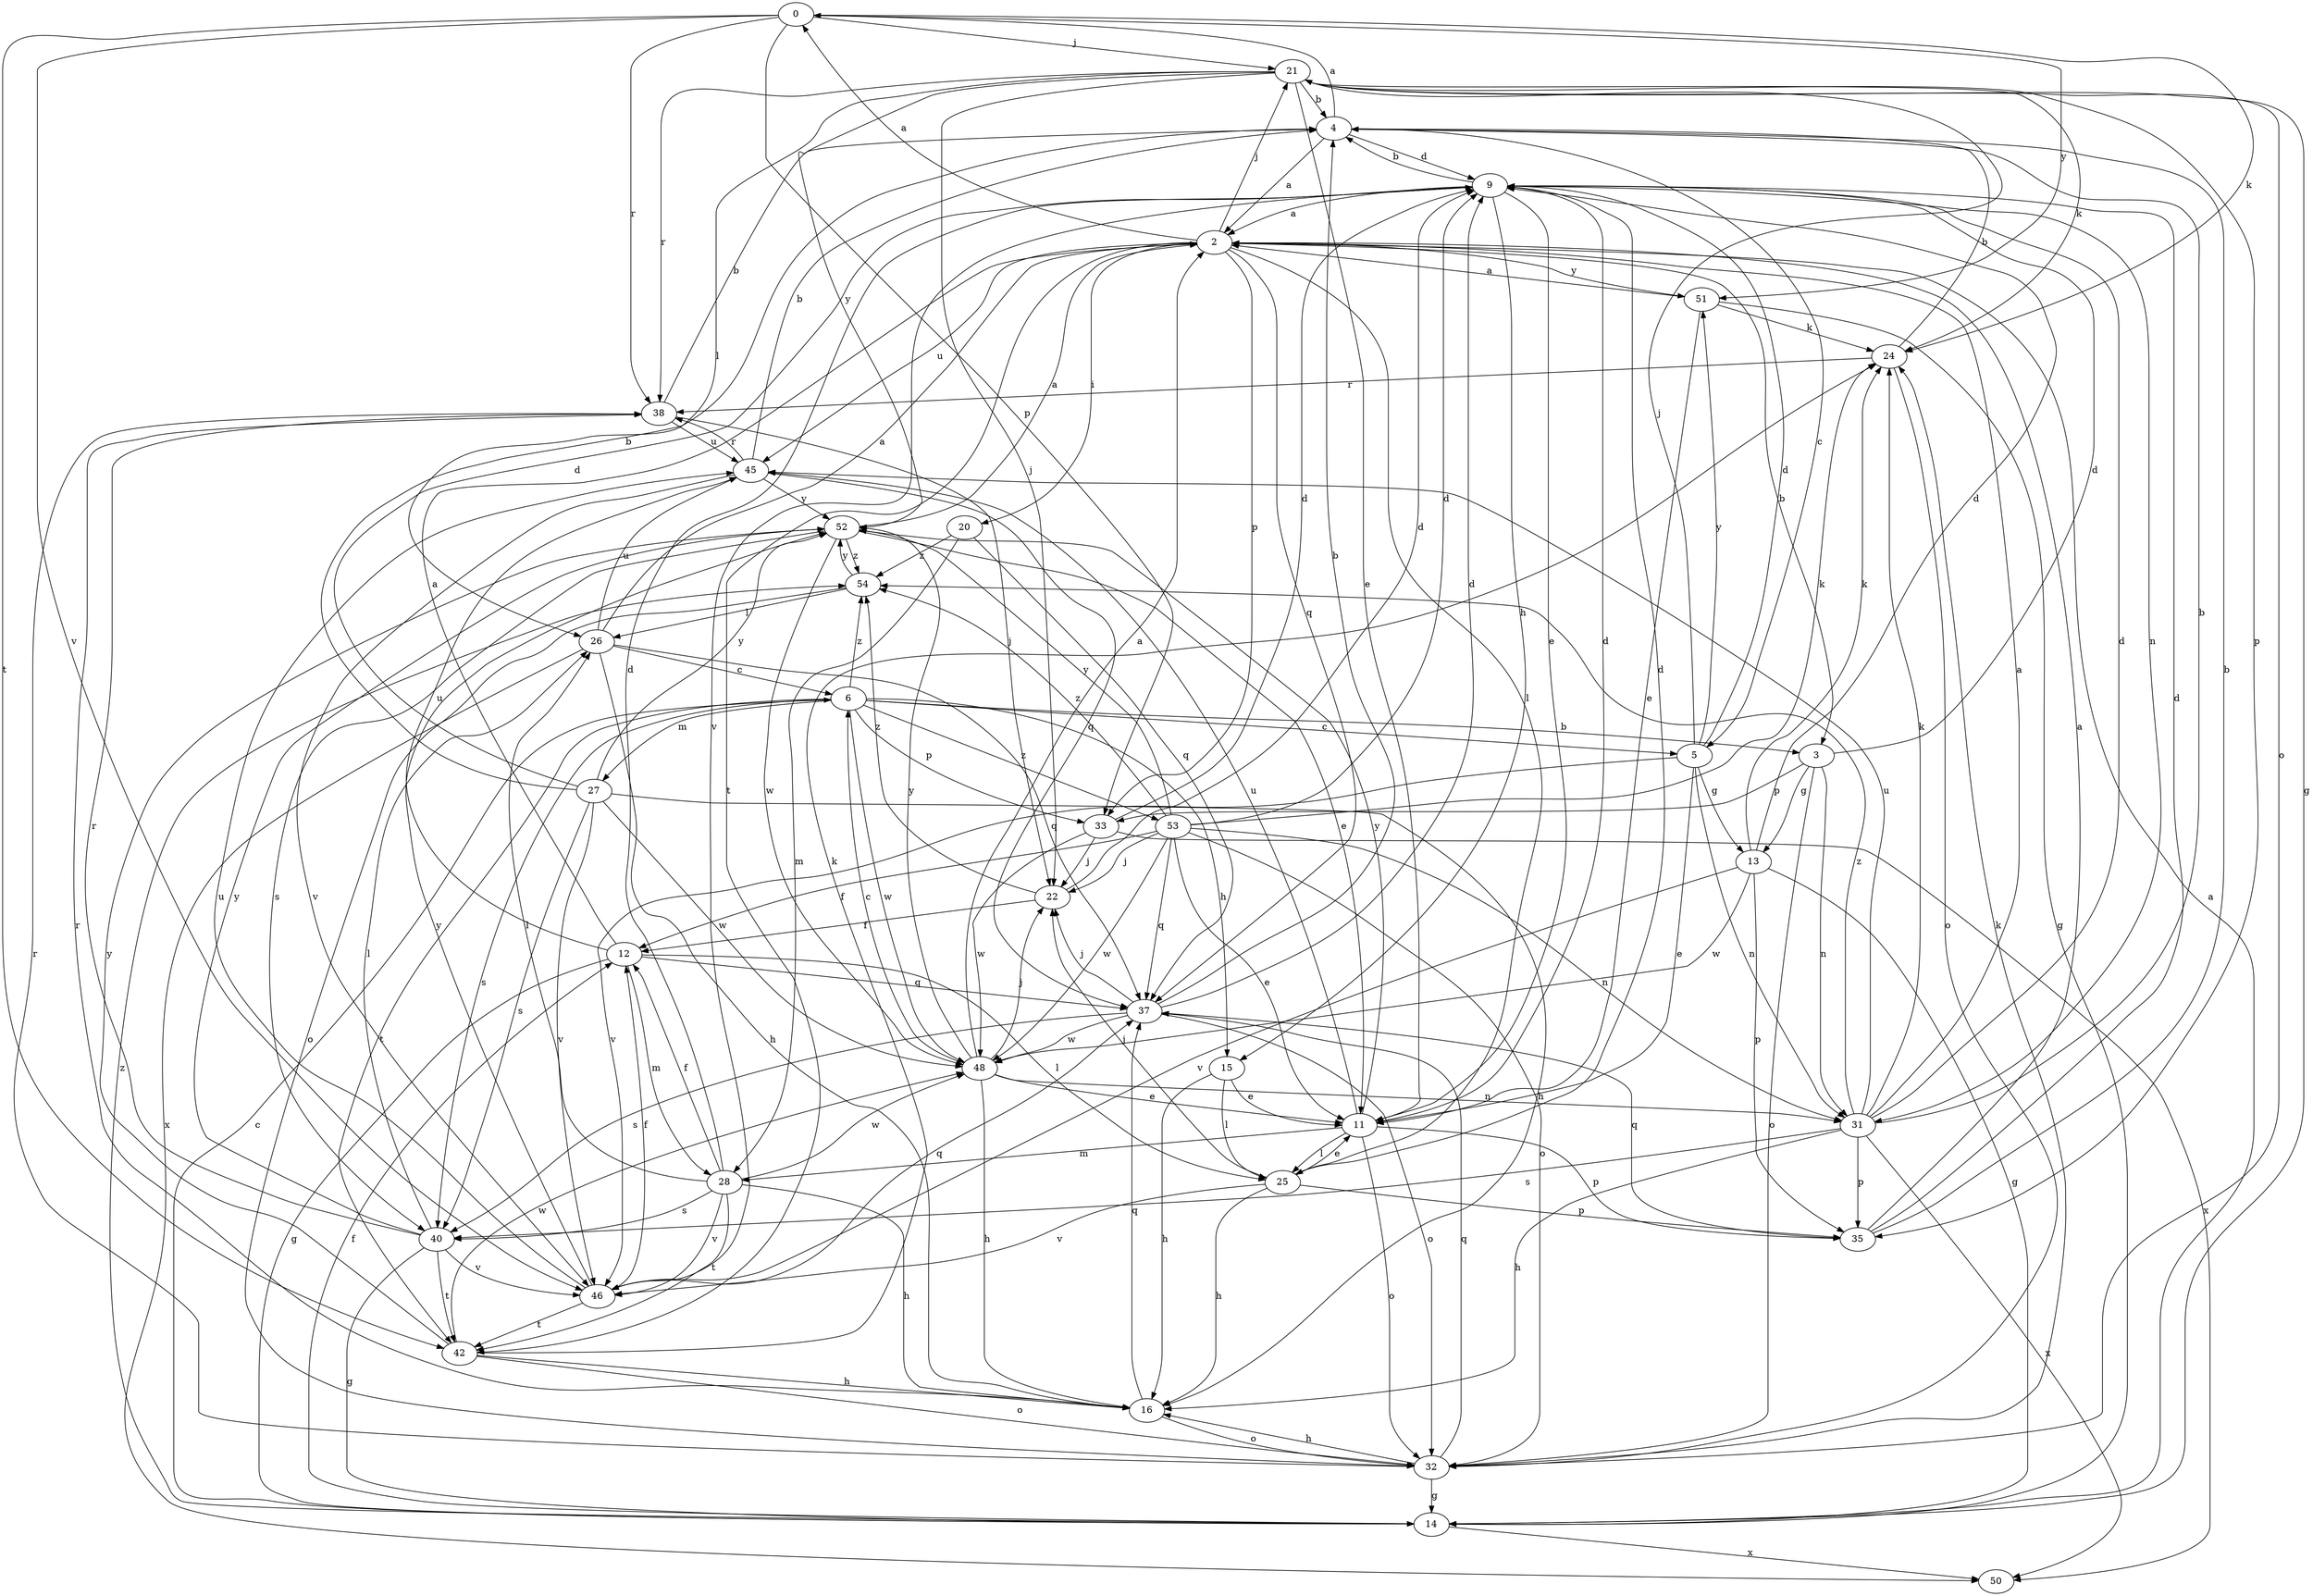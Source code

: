strict digraph  {
0;
2;
3;
4;
5;
6;
9;
11;
12;
13;
14;
15;
16;
20;
21;
22;
24;
25;
26;
27;
28;
31;
32;
33;
35;
37;
38;
40;
42;
45;
46;
48;
50;
51;
52;
53;
54;
0 -> 21  [label=j];
0 -> 24  [label=k];
0 -> 33  [label=p];
0 -> 38  [label=r];
0 -> 42  [label=t];
0 -> 46  [label=v];
0 -> 51  [label=y];
2 -> 0  [label=a];
2 -> 3  [label=b];
2 -> 20  [label=i];
2 -> 21  [label=j];
2 -> 25  [label=l];
2 -> 33  [label=p];
2 -> 37  [label=q];
2 -> 42  [label=t];
2 -> 45  [label=u];
2 -> 51  [label=y];
3 -> 9  [label=d];
3 -> 13  [label=g];
3 -> 31  [label=n];
3 -> 32  [label=o];
3 -> 33  [label=p];
4 -> 0  [label=a];
4 -> 2  [label=a];
4 -> 5  [label=c];
4 -> 9  [label=d];
5 -> 9  [label=d];
5 -> 11  [label=e];
5 -> 13  [label=g];
5 -> 21  [label=j];
5 -> 31  [label=n];
5 -> 46  [label=v];
5 -> 51  [label=y];
6 -> 3  [label=b];
6 -> 5  [label=c];
6 -> 15  [label=h];
6 -> 27  [label=m];
6 -> 33  [label=p];
6 -> 40  [label=s];
6 -> 42  [label=t];
6 -> 48  [label=w];
6 -> 53  [label=z];
6 -> 54  [label=z];
9 -> 2  [label=a];
9 -> 4  [label=b];
9 -> 11  [label=e];
9 -> 15  [label=h];
9 -> 31  [label=n];
9 -> 46  [label=v];
11 -> 9  [label=d];
11 -> 25  [label=l];
11 -> 28  [label=m];
11 -> 32  [label=o];
11 -> 35  [label=p];
11 -> 45  [label=u];
11 -> 52  [label=y];
12 -> 2  [label=a];
12 -> 14  [label=g];
12 -> 25  [label=l];
12 -> 28  [label=m];
12 -> 37  [label=q];
12 -> 45  [label=u];
13 -> 9  [label=d];
13 -> 14  [label=g];
13 -> 24  [label=k];
13 -> 35  [label=p];
13 -> 46  [label=v];
13 -> 48  [label=w];
14 -> 2  [label=a];
14 -> 6  [label=c];
14 -> 12  [label=f];
14 -> 50  [label=x];
14 -> 54  [label=z];
15 -> 11  [label=e];
15 -> 16  [label=h];
15 -> 25  [label=l];
16 -> 32  [label=o];
16 -> 37  [label=q];
16 -> 38  [label=r];
20 -> 28  [label=m];
20 -> 37  [label=q];
20 -> 54  [label=z];
21 -> 4  [label=b];
21 -> 11  [label=e];
21 -> 14  [label=g];
21 -> 22  [label=j];
21 -> 24  [label=k];
21 -> 26  [label=l];
21 -> 32  [label=o];
21 -> 35  [label=p];
21 -> 38  [label=r];
21 -> 52  [label=y];
22 -> 9  [label=d];
22 -> 12  [label=f];
22 -> 54  [label=z];
24 -> 4  [label=b];
24 -> 32  [label=o];
24 -> 38  [label=r];
25 -> 9  [label=d];
25 -> 11  [label=e];
25 -> 16  [label=h];
25 -> 22  [label=j];
25 -> 35  [label=p];
25 -> 46  [label=v];
26 -> 2  [label=a];
26 -> 6  [label=c];
26 -> 16  [label=h];
26 -> 37  [label=q];
26 -> 45  [label=u];
26 -> 50  [label=x];
27 -> 4  [label=b];
27 -> 9  [label=d];
27 -> 16  [label=h];
27 -> 40  [label=s];
27 -> 46  [label=v];
27 -> 48  [label=w];
27 -> 52  [label=y];
28 -> 9  [label=d];
28 -> 12  [label=f];
28 -> 16  [label=h];
28 -> 26  [label=l];
28 -> 40  [label=s];
28 -> 42  [label=t];
28 -> 46  [label=v];
28 -> 48  [label=w];
31 -> 2  [label=a];
31 -> 4  [label=b];
31 -> 9  [label=d];
31 -> 16  [label=h];
31 -> 24  [label=k];
31 -> 35  [label=p];
31 -> 40  [label=s];
31 -> 45  [label=u];
31 -> 50  [label=x];
31 -> 54  [label=z];
32 -> 14  [label=g];
32 -> 16  [label=h];
32 -> 24  [label=k];
32 -> 37  [label=q];
32 -> 38  [label=r];
33 -> 9  [label=d];
33 -> 22  [label=j];
33 -> 48  [label=w];
33 -> 50  [label=x];
35 -> 2  [label=a];
35 -> 4  [label=b];
35 -> 9  [label=d];
35 -> 37  [label=q];
37 -> 4  [label=b];
37 -> 9  [label=d];
37 -> 22  [label=j];
37 -> 32  [label=o];
37 -> 40  [label=s];
37 -> 48  [label=w];
38 -> 4  [label=b];
38 -> 22  [label=j];
38 -> 45  [label=u];
40 -> 14  [label=g];
40 -> 26  [label=l];
40 -> 38  [label=r];
40 -> 42  [label=t];
40 -> 46  [label=v];
40 -> 52  [label=y];
42 -> 16  [label=h];
42 -> 24  [label=k];
42 -> 32  [label=o];
42 -> 48  [label=w];
42 -> 52  [label=y];
45 -> 4  [label=b];
45 -> 37  [label=q];
45 -> 38  [label=r];
45 -> 46  [label=v];
45 -> 52  [label=y];
46 -> 12  [label=f];
46 -> 37  [label=q];
46 -> 42  [label=t];
46 -> 45  [label=u];
46 -> 52  [label=y];
48 -> 2  [label=a];
48 -> 6  [label=c];
48 -> 11  [label=e];
48 -> 16  [label=h];
48 -> 22  [label=j];
48 -> 31  [label=n];
48 -> 52  [label=y];
51 -> 2  [label=a];
51 -> 11  [label=e];
51 -> 14  [label=g];
51 -> 24  [label=k];
52 -> 2  [label=a];
52 -> 11  [label=e];
52 -> 40  [label=s];
52 -> 48  [label=w];
52 -> 54  [label=z];
53 -> 9  [label=d];
53 -> 11  [label=e];
53 -> 12  [label=f];
53 -> 22  [label=j];
53 -> 24  [label=k];
53 -> 31  [label=n];
53 -> 32  [label=o];
53 -> 37  [label=q];
53 -> 48  [label=w];
53 -> 52  [label=y];
53 -> 54  [label=z];
54 -> 26  [label=l];
54 -> 32  [label=o];
54 -> 52  [label=y];
}
